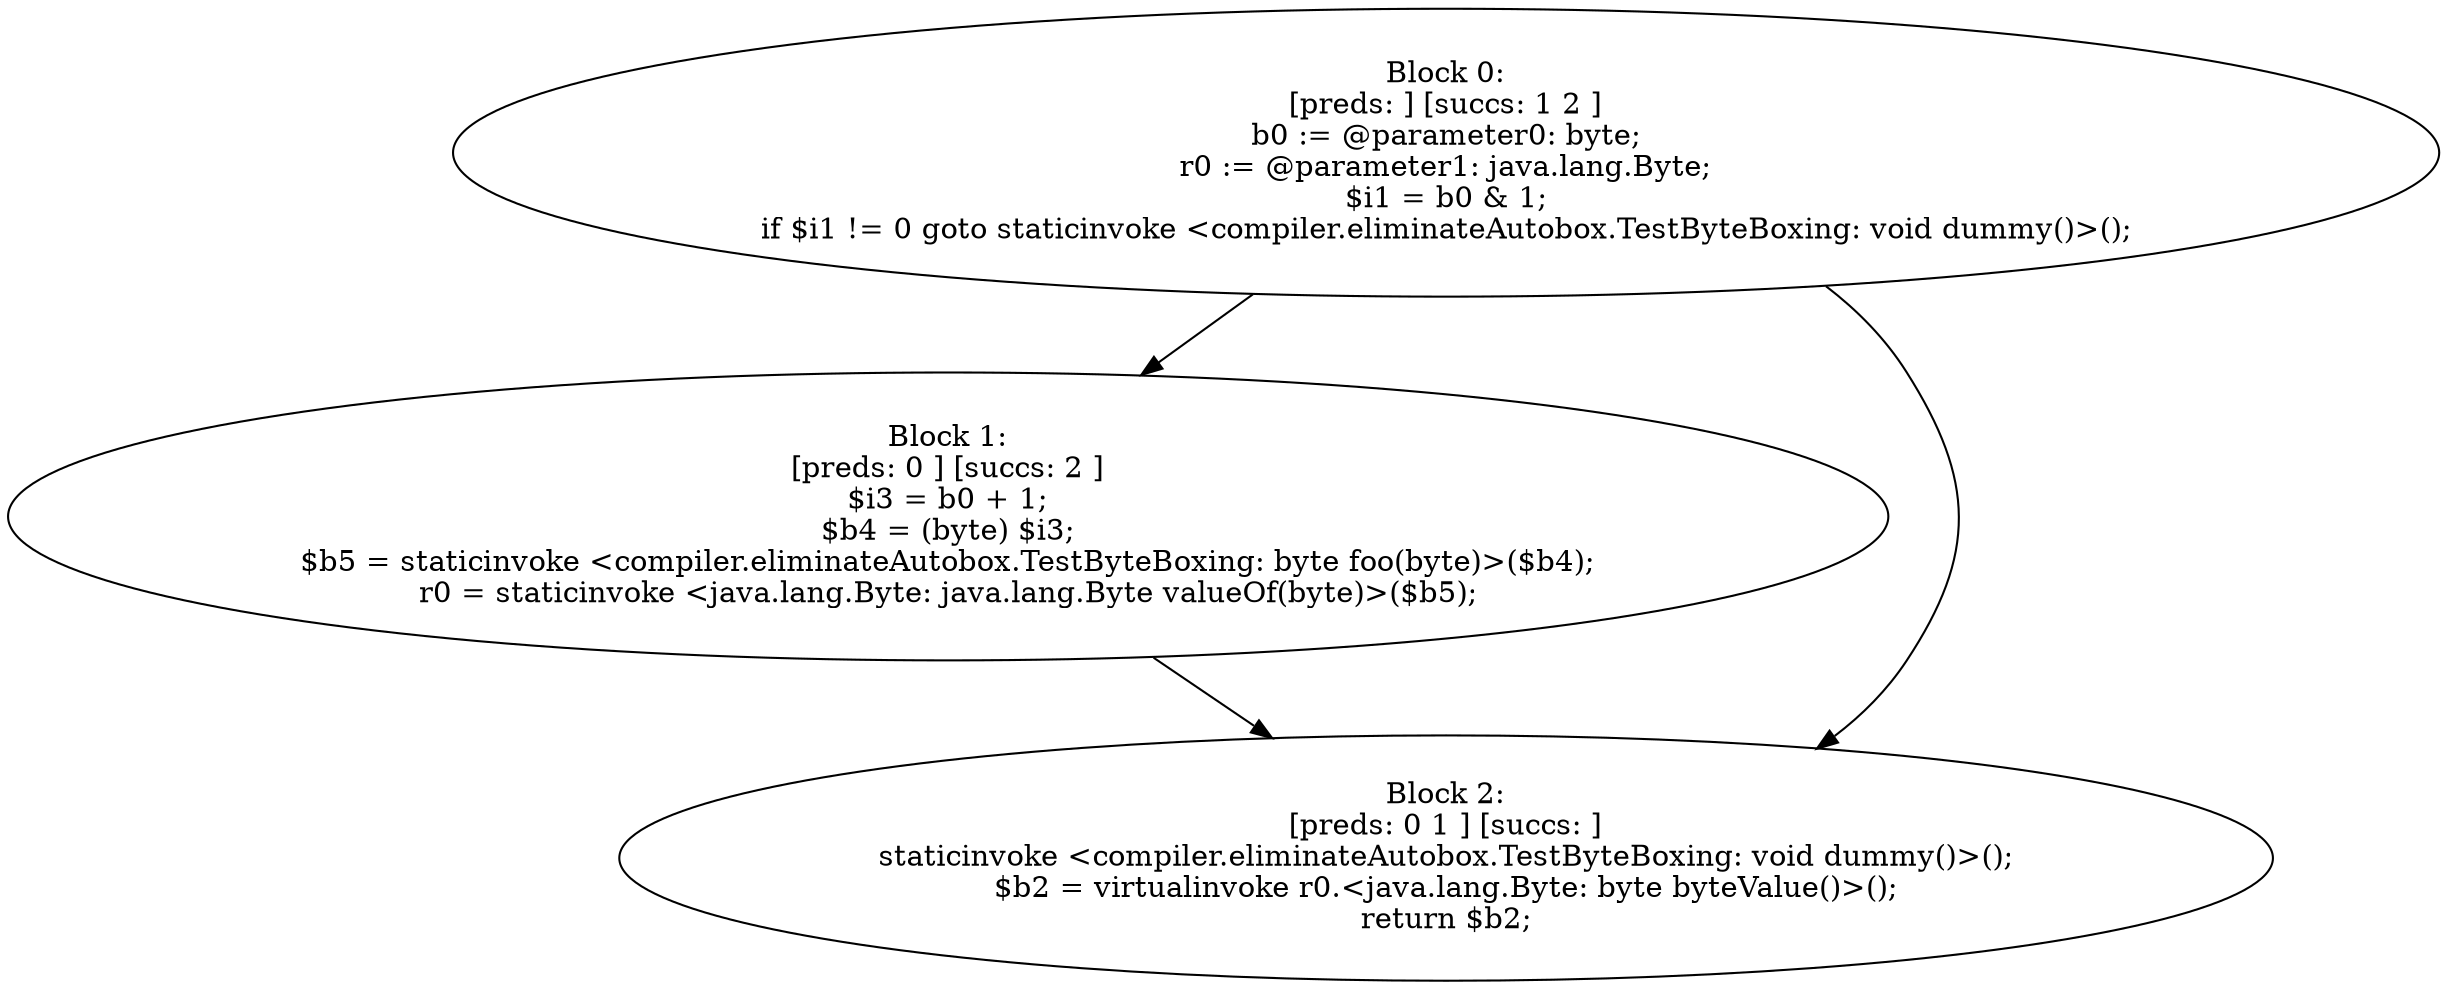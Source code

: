 digraph "unitGraph" {
    "Block 0:
[preds: ] [succs: 1 2 ]
b0 := @parameter0: byte;
r0 := @parameter1: java.lang.Byte;
$i1 = b0 & 1;
if $i1 != 0 goto staticinvoke <compiler.eliminateAutobox.TestByteBoxing: void dummy()>();
"
    "Block 1:
[preds: 0 ] [succs: 2 ]
$i3 = b0 + 1;
$b4 = (byte) $i3;
$b5 = staticinvoke <compiler.eliminateAutobox.TestByteBoxing: byte foo(byte)>($b4);
r0 = staticinvoke <java.lang.Byte: java.lang.Byte valueOf(byte)>($b5);
"
    "Block 2:
[preds: 0 1 ] [succs: ]
staticinvoke <compiler.eliminateAutobox.TestByteBoxing: void dummy()>();
$b2 = virtualinvoke r0.<java.lang.Byte: byte byteValue()>();
return $b2;
"
    "Block 0:
[preds: ] [succs: 1 2 ]
b0 := @parameter0: byte;
r0 := @parameter1: java.lang.Byte;
$i1 = b0 & 1;
if $i1 != 0 goto staticinvoke <compiler.eliminateAutobox.TestByteBoxing: void dummy()>();
"->"Block 1:
[preds: 0 ] [succs: 2 ]
$i3 = b0 + 1;
$b4 = (byte) $i3;
$b5 = staticinvoke <compiler.eliminateAutobox.TestByteBoxing: byte foo(byte)>($b4);
r0 = staticinvoke <java.lang.Byte: java.lang.Byte valueOf(byte)>($b5);
";
    "Block 0:
[preds: ] [succs: 1 2 ]
b0 := @parameter0: byte;
r0 := @parameter1: java.lang.Byte;
$i1 = b0 & 1;
if $i1 != 0 goto staticinvoke <compiler.eliminateAutobox.TestByteBoxing: void dummy()>();
"->"Block 2:
[preds: 0 1 ] [succs: ]
staticinvoke <compiler.eliminateAutobox.TestByteBoxing: void dummy()>();
$b2 = virtualinvoke r0.<java.lang.Byte: byte byteValue()>();
return $b2;
";
    "Block 1:
[preds: 0 ] [succs: 2 ]
$i3 = b0 + 1;
$b4 = (byte) $i3;
$b5 = staticinvoke <compiler.eliminateAutobox.TestByteBoxing: byte foo(byte)>($b4);
r0 = staticinvoke <java.lang.Byte: java.lang.Byte valueOf(byte)>($b5);
"->"Block 2:
[preds: 0 1 ] [succs: ]
staticinvoke <compiler.eliminateAutobox.TestByteBoxing: void dummy()>();
$b2 = virtualinvoke r0.<java.lang.Byte: byte byteValue()>();
return $b2;
";
}
